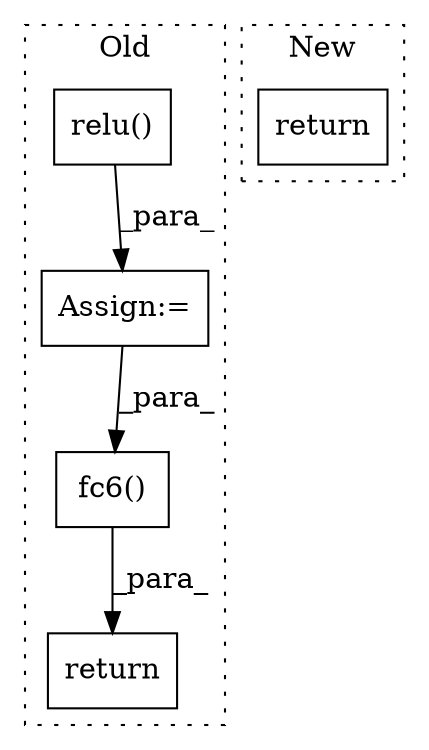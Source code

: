 digraph G {
subgraph cluster0 {
1 [label="fc6()" a="75" s="1688,1698" l="9,1" shape="box"];
3 [label="Assign:=" a="68" s="1553" l="3" shape="box"];
4 [label="return" a="93" s="1778" l="7" shape="box"];
5 [label="relu()" a="75" s="1556,1574" l="7,1" shape="box"];
label = "Old";
style="dotted";
}
subgraph cluster1 {
2 [label="return" a="93" s="4727" l="7" shape="box"];
label = "New";
style="dotted";
}
1 -> 4 [label="_para_"];
3 -> 1 [label="_para_"];
5 -> 3 [label="_para_"];
}